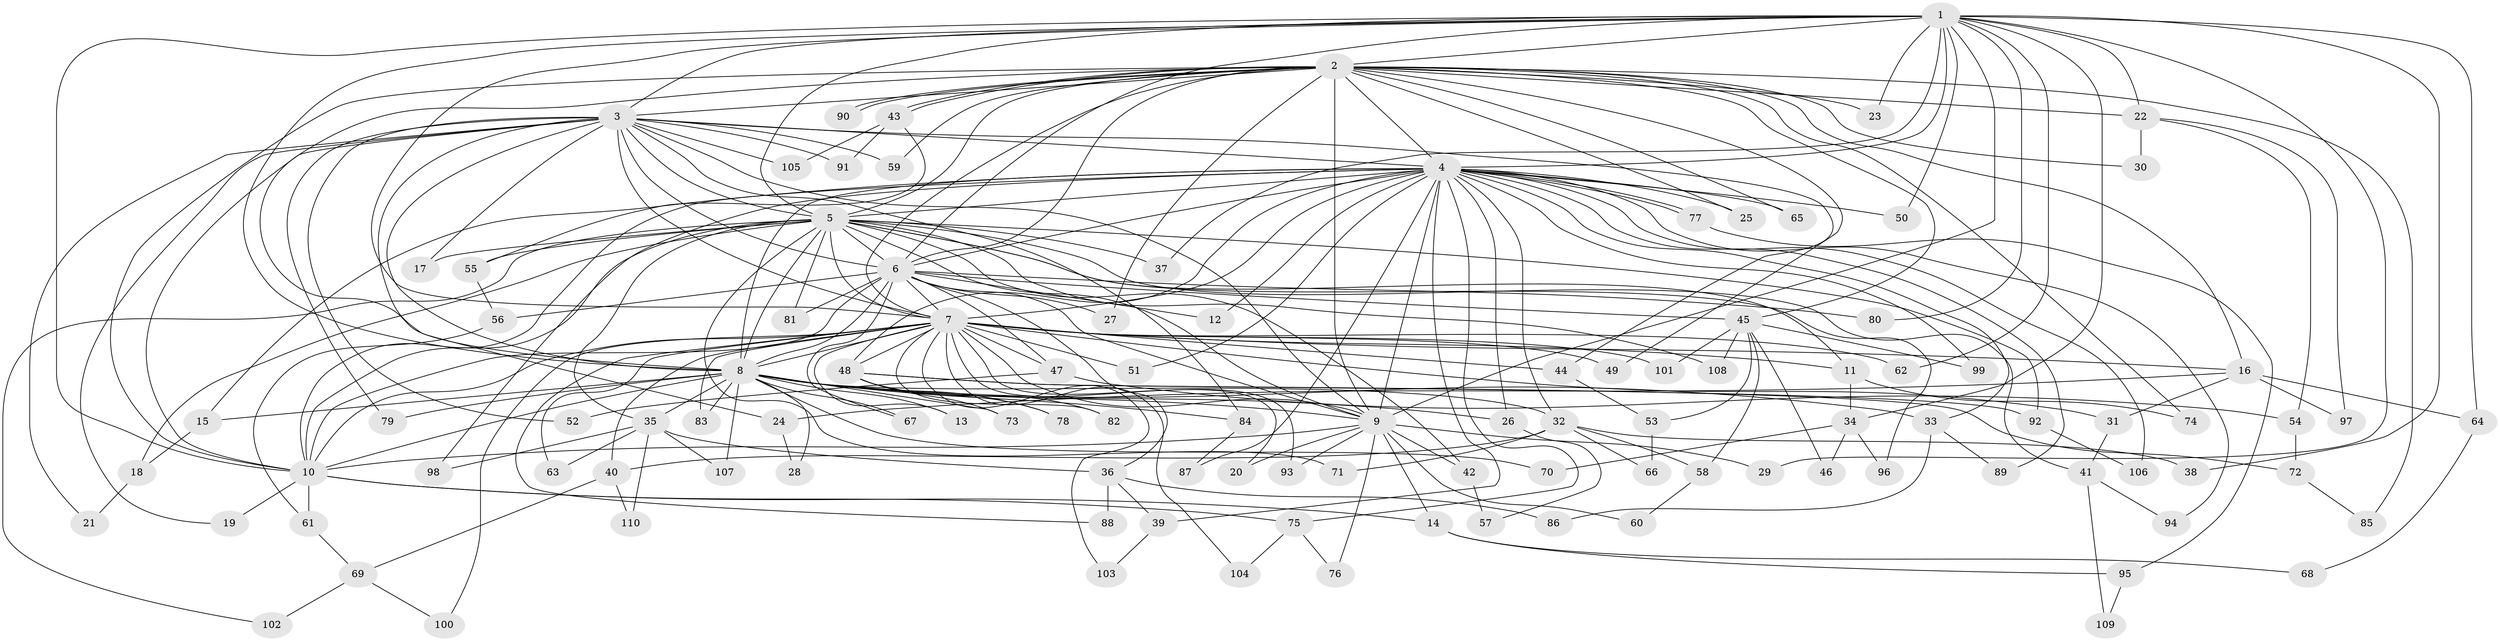 // Generated by graph-tools (version 1.1) at 2025/14/03/09/25 04:14:06]
// undirected, 110 vertices, 245 edges
graph export_dot {
graph [start="1"]
  node [color=gray90,style=filled];
  1;
  2;
  3;
  4;
  5;
  6;
  7;
  8;
  9;
  10;
  11;
  12;
  13;
  14;
  15;
  16;
  17;
  18;
  19;
  20;
  21;
  22;
  23;
  24;
  25;
  26;
  27;
  28;
  29;
  30;
  31;
  32;
  33;
  34;
  35;
  36;
  37;
  38;
  39;
  40;
  41;
  42;
  43;
  44;
  45;
  46;
  47;
  48;
  49;
  50;
  51;
  52;
  53;
  54;
  55;
  56;
  57;
  58;
  59;
  60;
  61;
  62;
  63;
  64;
  65;
  66;
  67;
  68;
  69;
  70;
  71;
  72;
  73;
  74;
  75;
  76;
  77;
  78;
  79;
  80;
  81;
  82;
  83;
  84;
  85;
  86;
  87;
  88;
  89;
  90;
  91;
  92;
  93;
  94;
  95;
  96;
  97;
  98;
  99;
  100;
  101;
  102;
  103;
  104;
  105;
  106;
  107;
  108;
  109;
  110;
  1 -- 2;
  1 -- 3;
  1 -- 4;
  1 -- 5;
  1 -- 6;
  1 -- 7;
  1 -- 8;
  1 -- 9;
  1 -- 10;
  1 -- 22;
  1 -- 23;
  1 -- 29;
  1 -- 34;
  1 -- 37;
  1 -- 38;
  1 -- 50;
  1 -- 62;
  1 -- 64;
  1 -- 80;
  2 -- 3;
  2 -- 4;
  2 -- 5;
  2 -- 6;
  2 -- 7;
  2 -- 8;
  2 -- 9;
  2 -- 10;
  2 -- 16;
  2 -- 22;
  2 -- 23;
  2 -- 25;
  2 -- 27;
  2 -- 30;
  2 -- 43;
  2 -- 43;
  2 -- 45;
  2 -- 49;
  2 -- 59;
  2 -- 65;
  2 -- 74;
  2 -- 85;
  2 -- 90;
  2 -- 90;
  3 -- 4;
  3 -- 5;
  3 -- 6;
  3 -- 7;
  3 -- 8;
  3 -- 9;
  3 -- 10;
  3 -- 17;
  3 -- 19;
  3 -- 21;
  3 -- 24;
  3 -- 44;
  3 -- 52;
  3 -- 59;
  3 -- 79;
  3 -- 84;
  3 -- 91;
  3 -- 105;
  4 -- 5;
  4 -- 6;
  4 -- 7;
  4 -- 8;
  4 -- 9;
  4 -- 10;
  4 -- 12;
  4 -- 15;
  4 -- 25;
  4 -- 26;
  4 -- 32;
  4 -- 33;
  4 -- 39;
  4 -- 48;
  4 -- 50;
  4 -- 51;
  4 -- 65;
  4 -- 75;
  4 -- 77;
  4 -- 77;
  4 -- 87;
  4 -- 89;
  4 -- 94;
  4 -- 98;
  4 -- 99;
  4 -- 106;
  5 -- 6;
  5 -- 7;
  5 -- 8;
  5 -- 9;
  5 -- 10;
  5 -- 11;
  5 -- 17;
  5 -- 18;
  5 -- 35;
  5 -- 37;
  5 -- 41;
  5 -- 42;
  5 -- 55;
  5 -- 71;
  5 -- 81;
  5 -- 92;
  5 -- 96;
  5 -- 102;
  5 -- 108;
  6 -- 7;
  6 -- 8;
  6 -- 9;
  6 -- 10;
  6 -- 12;
  6 -- 27;
  6 -- 36;
  6 -- 45;
  6 -- 47;
  6 -- 56;
  6 -- 67;
  6 -- 80;
  6 -- 81;
  7 -- 8;
  7 -- 9;
  7 -- 10;
  7 -- 11;
  7 -- 13;
  7 -- 16;
  7 -- 20;
  7 -- 31;
  7 -- 40;
  7 -- 44;
  7 -- 47;
  7 -- 48;
  7 -- 49;
  7 -- 51;
  7 -- 62;
  7 -- 63;
  7 -- 82;
  7 -- 83;
  7 -- 88;
  7 -- 93;
  7 -- 100;
  7 -- 101;
  7 -- 103;
  7 -- 104;
  8 -- 9;
  8 -- 10;
  8 -- 13;
  8 -- 15;
  8 -- 26;
  8 -- 28;
  8 -- 32;
  8 -- 33;
  8 -- 35;
  8 -- 67;
  8 -- 70;
  8 -- 73;
  8 -- 78;
  8 -- 79;
  8 -- 83;
  8 -- 84;
  8 -- 107;
  9 -- 10;
  9 -- 14;
  9 -- 20;
  9 -- 29;
  9 -- 42;
  9 -- 60;
  9 -- 76;
  9 -- 93;
  10 -- 14;
  10 -- 19;
  10 -- 61;
  10 -- 75;
  11 -- 34;
  11 -- 74;
  14 -- 68;
  14 -- 95;
  15 -- 18;
  16 -- 24;
  16 -- 31;
  16 -- 64;
  16 -- 97;
  18 -- 21;
  22 -- 30;
  22 -- 54;
  22 -- 97;
  24 -- 28;
  26 -- 57;
  31 -- 41;
  32 -- 38;
  32 -- 40;
  32 -- 58;
  32 -- 66;
  32 -- 71;
  33 -- 86;
  33 -- 89;
  34 -- 46;
  34 -- 70;
  34 -- 96;
  35 -- 36;
  35 -- 63;
  35 -- 98;
  35 -- 107;
  35 -- 110;
  36 -- 39;
  36 -- 86;
  36 -- 88;
  39 -- 103;
  40 -- 69;
  40 -- 110;
  41 -- 94;
  41 -- 109;
  42 -- 57;
  43 -- 55;
  43 -- 91;
  43 -- 105;
  44 -- 53;
  45 -- 46;
  45 -- 53;
  45 -- 58;
  45 -- 99;
  45 -- 101;
  45 -- 108;
  47 -- 52;
  47 -- 54;
  48 -- 72;
  48 -- 73;
  48 -- 78;
  48 -- 82;
  48 -- 92;
  53 -- 66;
  54 -- 72;
  55 -- 56;
  56 -- 61;
  58 -- 60;
  61 -- 69;
  64 -- 68;
  69 -- 100;
  69 -- 102;
  72 -- 85;
  75 -- 76;
  75 -- 104;
  77 -- 95;
  84 -- 87;
  92 -- 106;
  95 -- 109;
}
